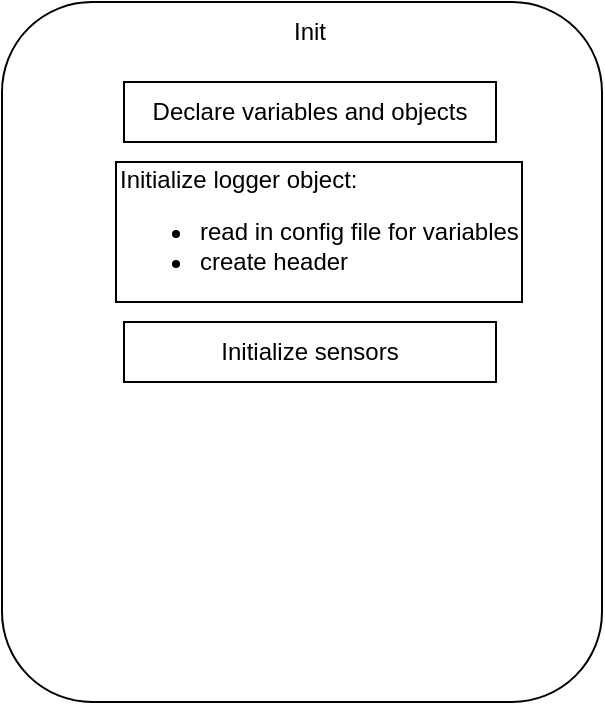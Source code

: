 <mxfile version="20.8.10" type="device"><diagram name="Seite-1" id="osSWn3EclbBc-oVZxixi"><mxGraphModel dx="1418" dy="828" grid="1" gridSize="10" guides="1" tooltips="1" connect="1" arrows="1" fold="1" page="1" pageScale="1" pageWidth="827" pageHeight="1169" math="0" shadow="0"><root><mxCell id="0"/><mxCell id="1" parent="0"/><mxCell id="iUadM_aNflvE_2w3DMZr-2" value="" style="rounded=1;whiteSpace=wrap;html=1;fillColor=none;" vertex="1" parent="1"><mxGeometry x="230" y="50" width="300" height="350" as="geometry"/></mxCell><mxCell id="iUadM_aNflvE_2w3DMZr-3" value="Init" style="text;html=1;strokeColor=none;fillColor=none;align=center;verticalAlign=middle;whiteSpace=wrap;rounded=0;" vertex="1" parent="1"><mxGeometry x="354" y="50" width="60" height="30" as="geometry"/></mxCell><mxCell id="iUadM_aNflvE_2w3DMZr-4" value="Declare variables and objects" style="rounded=0;whiteSpace=wrap;html=1;fillColor=none;" vertex="1" parent="1"><mxGeometry x="291" y="90" width="186" height="30" as="geometry"/></mxCell><mxCell id="iUadM_aNflvE_2w3DMZr-5" value="Initialize sensors" style="rounded=0;whiteSpace=wrap;html=1;fillColor=none;" vertex="1" parent="1"><mxGeometry x="291" y="210" width="186" height="30" as="geometry"/></mxCell><mxCell id="iUadM_aNflvE_2w3DMZr-6" value="Initialize logger object:&lt;br&gt;&lt;ul&gt;&lt;li style=&quot;&quot;&gt;read in config file for variables&lt;/li&gt;&lt;li style=&quot;&quot;&gt;create header&lt;/li&gt;&lt;/ul&gt;" style="rounded=0;whiteSpace=wrap;html=1;fillColor=none;align=left;" vertex="1" parent="1"><mxGeometry x="287" y="130" width="203" height="70" as="geometry"/></mxCell></root></mxGraphModel></diagram></mxfile>